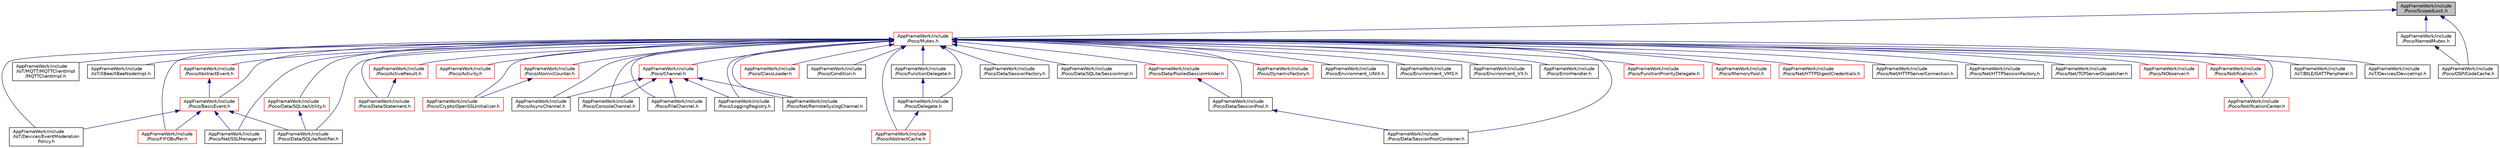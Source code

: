 digraph "AppFrameWork/include/Poco/ScopedLock.h"
{
 // LATEX_PDF_SIZE
  edge [fontname="Helvetica",fontsize="10",labelfontname="Helvetica",labelfontsize="10"];
  node [fontname="Helvetica",fontsize="10",shape=record];
  Node1 [label="AppFrameWork/include\l/Poco/ScopedLock.h",height=0.2,width=0.4,color="black", fillcolor="grey75", style="filled", fontcolor="black",tooltip=" "];
  Node1 -> Node2 [dir="back",color="midnightblue",fontsize="10",style="solid",fontname="Helvetica"];
  Node2 [label="AppFrameWork/include\l/Poco/Mutex.h",height=0.2,width=0.4,color="red", fillcolor="white", style="filled",URL="$Mutex_8h.html",tooltip=" "];
  Node2 -> Node3 [dir="back",color="midnightblue",fontsize="10",style="solid",fontname="Helvetica"];
  Node3 [label="AppFrameWork/include\l/IoT/BtLE/GATTPeripheral.h",height=0.2,width=0.4,color="black", fillcolor="white", style="filled",URL="$GATTPeripheral_8h.html",tooltip=" "];
  Node2 -> Node4 [dir="back",color="midnightblue",fontsize="10",style="solid",fontname="Helvetica"];
  Node4 [label="AppFrameWork/include\l/IoT/Devices/DeviceImpl.h",height=0.2,width=0.4,color="black", fillcolor="white", style="filled",URL="$DeviceImpl_8h.html",tooltip=" "];
  Node2 -> Node5 [dir="back",color="midnightblue",fontsize="10",style="solid",fontname="Helvetica"];
  Node5 [label="AppFrameWork/include\l/IoT/Devices/EventModeration\lPolicy.h",height=0.2,width=0.4,color="black", fillcolor="white", style="filled",URL="$EventModerationPolicy_8h.html",tooltip=" "];
  Node2 -> Node6 [dir="back",color="midnightblue",fontsize="10",style="solid",fontname="Helvetica"];
  Node6 [label="AppFrameWork/include\l/IoT/MQTT/MQTTClientImpl\l/MQTTClientImpl.h",height=0.2,width=0.4,color="black", fillcolor="white", style="filled",URL="$MQTTClientImpl_8h.html",tooltip=" "];
  Node2 -> Node7 [dir="back",color="midnightblue",fontsize="10",style="solid",fontname="Helvetica"];
  Node7 [label="AppFrameWork/include\l/IoT/XBee/XBeeNodeImpl.h",height=0.2,width=0.4,color="black", fillcolor="white", style="filled",URL="$XBeeNodeImpl_8h.html",tooltip=" "];
  Node2 -> Node8 [dir="back",color="midnightblue",fontsize="10",style="solid",fontname="Helvetica"];
  Node8 [label="AppFrameWork/include\l/Poco/AbstractCache.h",height=0.2,width=0.4,color="red", fillcolor="white", style="filled",URL="$AbstractCache_8h.html",tooltip=" "];
  Node2 -> Node23 [dir="back",color="midnightblue",fontsize="10",style="solid",fontname="Helvetica"];
  Node23 [label="AppFrameWork/include\l/Poco/AbstractEvent.h",height=0.2,width=0.4,color="red", fillcolor="white", style="filled",URL="$AbstractEvent_8h.html",tooltip=" "];
  Node23 -> Node24 [dir="back",color="midnightblue",fontsize="10",style="solid",fontname="Helvetica"];
  Node24 [label="AppFrameWork/include\l/Poco/BasicEvent.h",height=0.2,width=0.4,color="red", fillcolor="white", style="filled",URL="$BasicEvent_8h.html",tooltip=" "];
  Node24 -> Node5 [dir="back",color="midnightblue",fontsize="10",style="solid",fontname="Helvetica"];
  Node24 -> Node288 [dir="back",color="midnightblue",fontsize="10",style="solid",fontname="Helvetica"];
  Node288 [label="AppFrameWork/include\l/Poco/Data/SQLite/Notifier.h",height=0.2,width=0.4,color="black", fillcolor="white", style="filled",URL="$Notifier_8h.html",tooltip=" "];
  Node24 -> Node291 [dir="back",color="midnightblue",fontsize="10",style="solid",fontname="Helvetica"];
  Node291 [label="AppFrameWork/include\l/Poco/FIFOBuffer.h",height=0.2,width=0.4,color="red", fillcolor="white", style="filled",URL="$FIFOBuffer_8h.html",tooltip=" "];
  Node24 -> Node340 [dir="back",color="midnightblue",fontsize="10",style="solid",fontname="Helvetica"];
  Node340 [label="AppFrameWork/include\l/Poco/Net/SSLManager.h",height=0.2,width=0.4,color="black", fillcolor="white", style="filled",URL="$SSLManager_8h.html",tooltip=" "];
  Node2 -> Node393 [dir="back",color="midnightblue",fontsize="10",style="solid",fontname="Helvetica"];
  Node393 [label="AppFrameWork/include\l/Poco/ActiveResult.h",height=0.2,width=0.4,color="red", fillcolor="white", style="filled",URL="$ActiveResult_8h.html",tooltip=" "];
  Node393 -> Node396 [dir="back",color="midnightblue",fontsize="10",style="solid",fontname="Helvetica"];
  Node396 [label="AppFrameWork/include\l/Poco/Data/Statement.h",height=0.2,width=0.4,color="red", fillcolor="white", style="filled",URL="$Statement_8h.html",tooltip=" "];
  Node2 -> Node413 [dir="back",color="midnightblue",fontsize="10",style="solid",fontname="Helvetica"];
  Node413 [label="AppFrameWork/include\l/Poco/Activity.h",height=0.2,width=0.4,color="red", fillcolor="white", style="filled",URL="$Activity_8h.html",tooltip=" "];
  Node2 -> Node414 [dir="back",color="midnightblue",fontsize="10",style="solid",fontname="Helvetica"];
  Node414 [label="AppFrameWork/include\l/Poco/AsyncChannel.h",height=0.2,width=0.4,color="black", fillcolor="white", style="filled",URL="$AsyncChannel_8h.html",tooltip=" "];
  Node2 -> Node415 [dir="back",color="midnightblue",fontsize="10",style="solid",fontname="Helvetica"];
  Node415 [label="AppFrameWork/include\l/Poco/AtomicCounter.h",height=0.2,width=0.4,color="red", fillcolor="white", style="filled",URL="$AtomicCounter_8h.html",tooltip=" "];
  Node415 -> Node416 [dir="back",color="midnightblue",fontsize="10",style="solid",fontname="Helvetica"];
  Node416 [label="AppFrameWork/include\l/Poco/Crypto/OpenSSLInitializer.h",height=0.2,width=0.4,color="red", fillcolor="white", style="filled",URL="$OpenSSLInitializer_8h.html",tooltip=" "];
  Node2 -> Node24 [dir="back",color="midnightblue",fontsize="10",style="solid",fontname="Helvetica"];
  Node2 -> Node444 [dir="back",color="midnightblue",fontsize="10",style="solid",fontname="Helvetica"];
  Node444 [label="AppFrameWork/include\l/Poco/Channel.h",height=0.2,width=0.4,color="red", fillcolor="white", style="filled",URL="$Channel_8h.html",tooltip=" "];
  Node444 -> Node414 [dir="back",color="midnightblue",fontsize="10",style="solid",fontname="Helvetica"];
  Node444 -> Node445 [dir="back",color="midnightblue",fontsize="10",style="solid",fontname="Helvetica"];
  Node445 [label="AppFrameWork/include\l/Poco/ConsoleChannel.h",height=0.2,width=0.4,color="black", fillcolor="white", style="filled",URL="$ConsoleChannel_8h.html",tooltip=" "];
  Node444 -> Node448 [dir="back",color="midnightblue",fontsize="10",style="solid",fontname="Helvetica"];
  Node448 [label="AppFrameWork/include\l/Poco/FileChannel.h",height=0.2,width=0.4,color="black", fillcolor="white", style="filled",URL="$FileChannel_8h.html",tooltip=" "];
  Node444 -> Node457 [dir="back",color="midnightblue",fontsize="10",style="solid",fontname="Helvetica"];
  Node457 [label="AppFrameWork/include\l/Poco/LoggingRegistry.h",height=0.2,width=0.4,color="black", fillcolor="white", style="filled",URL="$LoggingRegistry_8h.html",tooltip=" "];
  Node444 -> Node458 [dir="back",color="midnightblue",fontsize="10",style="solid",fontname="Helvetica"];
  Node458 [label="AppFrameWork/include\l/Poco/Net/RemoteSyslogChannel.h",height=0.2,width=0.4,color="black", fillcolor="white", style="filled",URL="$RemoteSyslogChannel_8h.html",tooltip=" "];
  Node2 -> Node672 [dir="back",color="midnightblue",fontsize="10",style="solid",fontname="Helvetica"];
  Node672 [label="AppFrameWork/include\l/Poco/ClassLoader.h",height=0.2,width=0.4,color="red", fillcolor="white", style="filled",URL="$ClassLoader_8h.html",tooltip=" "];
  Node2 -> Node673 [dir="back",color="midnightblue",fontsize="10",style="solid",fontname="Helvetica"];
  Node673 [label="AppFrameWork/include\l/Poco/Condition.h",height=0.2,width=0.4,color="black", fillcolor="white", style="filled",URL="$Condition_8h.html",tooltip=" "];
  Node2 -> Node445 [dir="back",color="midnightblue",fontsize="10",style="solid",fontname="Helvetica"];
  Node2 -> Node416 [dir="back",color="midnightblue",fontsize="10",style="solid",fontname="Helvetica"];
  Node2 -> Node491 [dir="back",color="midnightblue",fontsize="10",style="solid",fontname="Helvetica"];
  Node491 [label="AppFrameWork/include\l/Poco/Data/PooledSessionHolder.h",height=0.2,width=0.4,color="red", fillcolor="white", style="filled",URL="$PooledSessionHolder_8h.html",tooltip=" "];
  Node491 -> Node402 [dir="back",color="midnightblue",fontsize="10",style="solid",fontname="Helvetica"];
  Node402 [label="AppFrameWork/include\l/Poco/Data/SessionPool.h",height=0.2,width=0.4,color="black", fillcolor="white", style="filled",URL="$SessionPool_8h.html",tooltip=" "];
  Node402 -> Node403 [dir="back",color="midnightblue",fontsize="10",style="solid",fontname="Helvetica"];
  Node403 [label="AppFrameWork/include\l/Poco/Data/SessionPoolContainer.h",height=0.2,width=0.4,color="black", fillcolor="white", style="filled",URL="$SessionPoolContainer_8h.html",tooltip=" "];
  Node2 -> Node401 [dir="back",color="midnightblue",fontsize="10",style="solid",fontname="Helvetica"];
  Node401 [label="AppFrameWork/include\l/Poco/Data/SessionFactory.h",height=0.2,width=0.4,color="black", fillcolor="white", style="filled",URL="$SessionFactory_8h.html",tooltip=" "];
  Node2 -> Node402 [dir="back",color="midnightblue",fontsize="10",style="solid",fontname="Helvetica"];
  Node2 -> Node403 [dir="back",color="midnightblue",fontsize="10",style="solid",fontname="Helvetica"];
  Node2 -> Node288 [dir="back",color="midnightblue",fontsize="10",style="solid",fontname="Helvetica"];
  Node2 -> Node488 [dir="back",color="midnightblue",fontsize="10",style="solid",fontname="Helvetica"];
  Node488 [label="AppFrameWork/include\l/Poco/Data/SQLite/SessionImpl.h",height=0.2,width=0.4,color="black", fillcolor="white", style="filled",URL="$SQLite_2SessionImpl_8h.html",tooltip=" "];
  Node2 -> Node404 [dir="back",color="midnightblue",fontsize="10",style="solid",fontname="Helvetica"];
  Node404 [label="AppFrameWork/include\l/Poco/Data/SQLite/Utility.h",height=0.2,width=0.4,color="red", fillcolor="white", style="filled",URL="$Data_2SQLite_2Utility_8h.html",tooltip=" "];
  Node404 -> Node288 [dir="back",color="midnightblue",fontsize="10",style="solid",fontname="Helvetica"];
  Node2 -> Node396 [dir="back",color="midnightblue",fontsize="10",style="solid",fontname="Helvetica"];
  Node2 -> Node674 [dir="back",color="midnightblue",fontsize="10",style="solid",fontname="Helvetica"];
  Node674 [label="AppFrameWork/include\l/Poco/Delegate.h",height=0.2,width=0.4,color="black", fillcolor="white", style="filled",URL="$Delegate_8h.html",tooltip=" "];
  Node674 -> Node8 [dir="back",color="midnightblue",fontsize="10",style="solid",fontname="Helvetica"];
  Node2 -> Node675 [dir="back",color="midnightblue",fontsize="10",style="solid",fontname="Helvetica"];
  Node675 [label="AppFrameWork/include\l/Poco/DynamicFactory.h",height=0.2,width=0.4,color="red", fillcolor="white", style="filled",URL="$DynamicFactory_8h.html",tooltip=" "];
  Node2 -> Node676 [dir="back",color="midnightblue",fontsize="10",style="solid",fontname="Helvetica"];
  Node676 [label="AppFrameWork/include\l/Poco/Environment_UNIX.h",height=0.2,width=0.4,color="black", fillcolor="white", style="filled",URL="$Environment__UNIX_8h.html",tooltip=" "];
  Node2 -> Node677 [dir="back",color="midnightblue",fontsize="10",style="solid",fontname="Helvetica"];
  Node677 [label="AppFrameWork/include\l/Poco/Environment_VMS.h",height=0.2,width=0.4,color="black", fillcolor="white", style="filled",URL="$Environment__VMS_8h.html",tooltip=" "];
  Node2 -> Node678 [dir="back",color="midnightblue",fontsize="10",style="solid",fontname="Helvetica"];
  Node678 [label="AppFrameWork/include\l/Poco/Environment_VX.h",height=0.2,width=0.4,color="black", fillcolor="white", style="filled",URL="$Environment__VX_8h.html",tooltip=" "];
  Node2 -> Node679 [dir="back",color="midnightblue",fontsize="10",style="solid",fontname="Helvetica"];
  Node679 [label="AppFrameWork/include\l/Poco/ErrorHandler.h",height=0.2,width=0.4,color="black", fillcolor="white", style="filled",URL="$ErrorHandler_8h.html",tooltip=" "];
  Node2 -> Node291 [dir="back",color="midnightblue",fontsize="10",style="solid",fontname="Helvetica"];
  Node2 -> Node448 [dir="back",color="midnightblue",fontsize="10",style="solid",fontname="Helvetica"];
  Node2 -> Node680 [dir="back",color="midnightblue",fontsize="10",style="solid",fontname="Helvetica"];
  Node680 [label="AppFrameWork/include\l/Poco/FunctionDelegate.h",height=0.2,width=0.4,color="black", fillcolor="white", style="filled",URL="$FunctionDelegate_8h.html",tooltip=" "];
  Node680 -> Node674 [dir="back",color="midnightblue",fontsize="10",style="solid",fontname="Helvetica"];
  Node2 -> Node681 [dir="back",color="midnightblue",fontsize="10",style="solid",fontname="Helvetica"];
  Node681 [label="AppFrameWork/include\l/Poco/FunctionPriorityDelegate.h",height=0.2,width=0.4,color="red", fillcolor="white", style="filled",URL="$FunctionPriorityDelegate_8h.html",tooltip=" "];
  Node2 -> Node457 [dir="back",color="midnightblue",fontsize="10",style="solid",fontname="Helvetica"];
  Node2 -> Node683 [dir="back",color="midnightblue",fontsize="10",style="solid",fontname="Helvetica"];
  Node683 [label="AppFrameWork/include\l/Poco/MemoryPool.h",height=0.2,width=0.4,color="red", fillcolor="white", style="filled",URL="$MemoryPool_8h.html",tooltip=" "];
  Node2 -> Node690 [dir="back",color="midnightblue",fontsize="10",style="solid",fontname="Helvetica"];
  Node690 [label="AppFrameWork/include\l/Poco/Net/HTTPDigestCredentials.h",height=0.2,width=0.4,color="red", fillcolor="white", style="filled",URL="$HTTPDigestCredentials_8h.html",tooltip=" "];
  Node2 -> Node322 [dir="back",color="midnightblue",fontsize="10",style="solid",fontname="Helvetica"];
  Node322 [label="AppFrameWork/include\l/Poco/Net/HTTPServerConnection.h",height=0.2,width=0.4,color="black", fillcolor="white", style="filled",URL="$HTTPServerConnection_8h.html",tooltip=" "];
  Node2 -> Node645 [dir="back",color="midnightblue",fontsize="10",style="solid",fontname="Helvetica"];
  Node645 [label="AppFrameWork/include\l/Poco/Net/HTTPSessionFactory.h",height=0.2,width=0.4,color="black", fillcolor="white", style="filled",URL="$HTTPSessionFactory_8h.html",tooltip=" "];
  Node2 -> Node458 [dir="back",color="midnightblue",fontsize="10",style="solid",fontname="Helvetica"];
  Node2 -> Node340 [dir="back",color="midnightblue",fontsize="10",style="solid",fontname="Helvetica"];
  Node2 -> Node325 [dir="back",color="midnightblue",fontsize="10",style="solid",fontname="Helvetica"];
  Node325 [label="AppFrameWork/include\l/Poco/Net/TCPServerDispatcher.h",height=0.2,width=0.4,color="black", fillcolor="white", style="filled",URL="$TCPServerDispatcher_8h.html",tooltip=" "];
  Node2 -> Node527 [dir="back",color="midnightblue",fontsize="10",style="solid",fontname="Helvetica"];
  Node527 [label="AppFrameWork/include\l/Poco/NObserver.h",height=0.2,width=0.4,color="red", fillcolor="white", style="filled",URL="$NObserver_8h.html",tooltip=" "];
  Node2 -> Node525 [dir="back",color="midnightblue",fontsize="10",style="solid",fontname="Helvetica"];
  Node525 [label="AppFrameWork/include\l/Poco/Notification.h",height=0.2,width=0.4,color="red", fillcolor="white", style="filled",URL="$Notification_8h.html",tooltip=" "];
  Node525 -> Node529 [dir="back",color="midnightblue",fontsize="10",style="solid",fontname="Helvetica"];
  Node529 [label="AppFrameWork/include\l/Poco/NotificationCenter.h",height=0.2,width=0.4,color="red", fillcolor="white", style="filled",URL="$NotificationCenter_8h.html",tooltip=" "];
  Node2 -> Node529 [dir="back",color="midnightblue",fontsize="10",style="solid",fontname="Helvetica"];
  Node1 -> Node717 [dir="back",color="midnightblue",fontsize="10",style="solid",fontname="Helvetica"];
  Node717 [label="AppFrameWork/include\l/Poco/NamedMutex.h",height=0.2,width=0.4,color="black", fillcolor="white", style="filled",URL="$NamedMutex_8h.html",tooltip=" "];
  Node717 -> Node453 [dir="back",color="midnightblue",fontsize="10",style="solid",fontname="Helvetica"];
  Node453 [label="AppFrameWork/include\l/Poco/OSP/CodeCache.h",height=0.2,width=0.4,color="black", fillcolor="white", style="filled",URL="$CodeCache_8h.html",tooltip=" "];
  Node1 -> Node453 [dir="back",color="midnightblue",fontsize="10",style="solid",fontname="Helvetica"];
}
